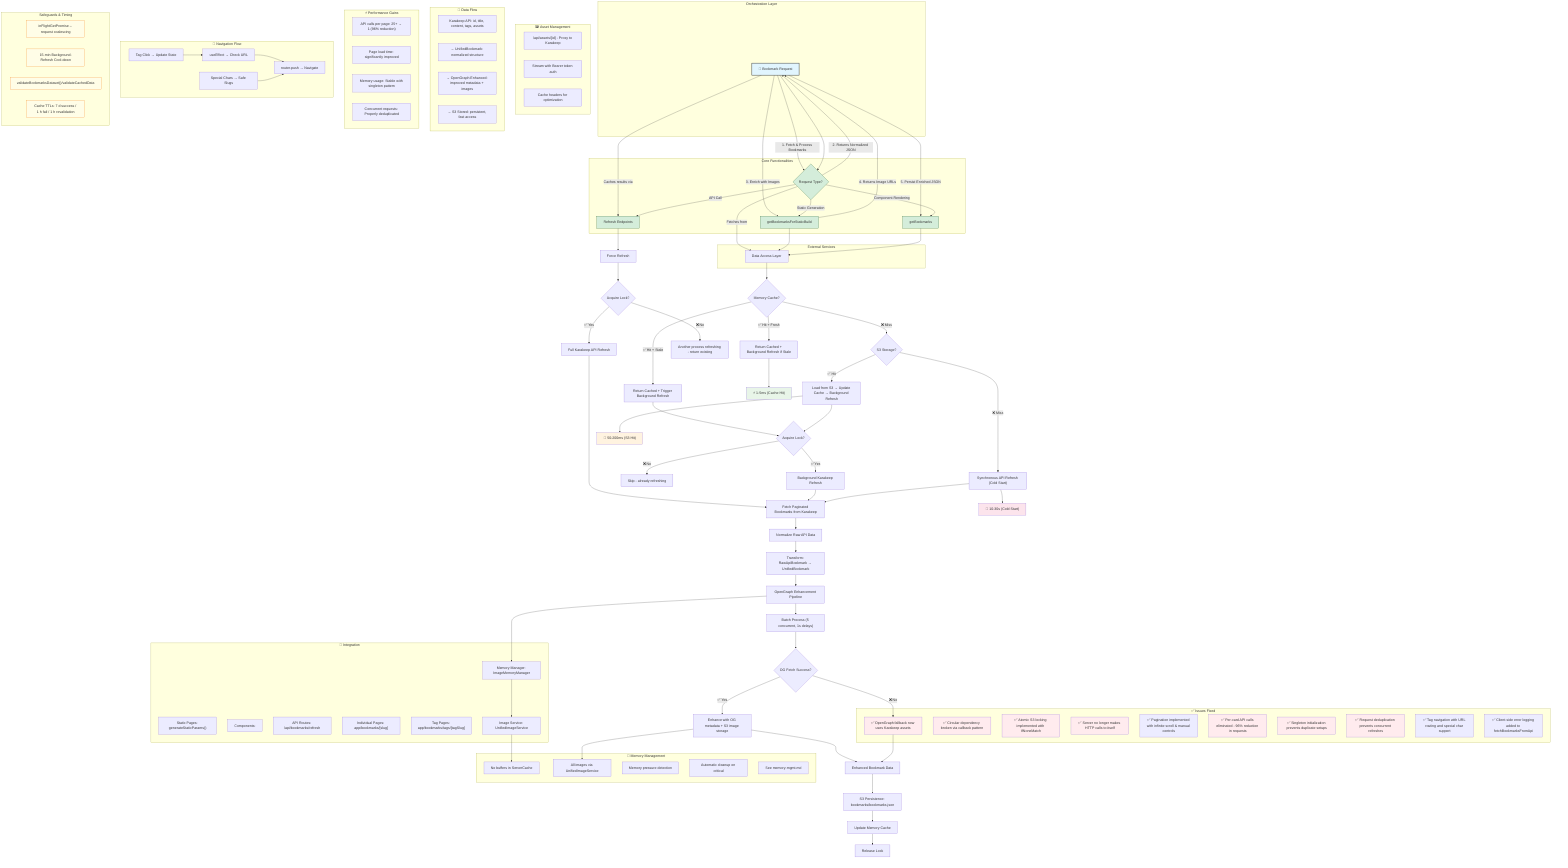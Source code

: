 graph TD
    subgraph "Orchestration Layer"
        A[Bookmarks Feature]
    end

    subgraph "Core Functionalities"
        B[json-handling]
        C[image-handling]
        D[s3-object-storage]
        E[caching]
    end

    subgraph "External Services"
        F[Karakeep API]
    end

    A -- "1. Fetch & Process Bookmarks" --> B
    B -- "Fetches from" --> F
    B -- "2. Returns Normalized JSON" --> A
    
    A -- "3. Enrich with Images" --> C
    C -- "4. Returns Image URLs" --> A
    
    A -- "5. Persist Enriched JSON" --> D
    
    A -- "Caches results via" --> E

    style A fill:#e1f5fe,stroke:#333,stroke-width:2px
    classDef core fill:#d4edda,stroke:#155724
    class B,C,D,E core;
    
    %% Entry Points
    A["📖 Bookmark Request"] --> B{Request Type?}
    B -->|Static Generation| C[getBookmarksForStaticBuild]
    B -->|Component Rendering| D[getBookmarks]
    B -->|API Call| E[Refresh Endpoints]
    
    %% Core Data Access - Priority Flow
    C --> F[Data Access Layer]
    D --> F
    E --> G[Force Refresh]
    
    F --> H{Memory Cache?}
    H -->|✅ Hit + Fresh| I["Return Cached + Background Refresh if Stale"]
    H -->|✅ Hit + Stale| J["Return Cached + Trigger Background Refresh"]
    H -->|❌ Miss| K{S3 Storage?}
    
    K -->|✅ Hit| L["Load from S3 → Update Cache → Background Refresh"]
    K -->|❌ Miss| M["Synchronous API Refresh (Cold Start)"]
    
    %% Lock Management - Critical Decision Point
    G --> N{Acquire Lock?}
    J --> O{Acquire Lock?}
    L --> O
    
    N -->|❌ No| P["Another process refreshing - return existing"]
    N -->|✅ Yes| Q[Full Karakeep API Refresh]
    O -->|❌ No| R["Skip - already refreshing"]
    O -->|✅ Yes| S[Background Karakeep Refresh]
    
    %% Karakeep API Integration
    Q --> T[Fetch Paginated Bookmarks from Karakeep]
    S --> T
    M --> T
    
    T --> U[Normalize Raw API Data]
    U --> V["Transform: RawApiBookmark → UnifiedBookmark"]
    V --> W[OpenGraph Enhancement Pipeline]
    
    %% OpenGraph Enhancement - Batch Processing
    W --> X["Batch Process (5 concurrent, 1s delays)"]
    X --> Y{OG Fetch Success?}
    Y -->|✅ Yes| Z[Enhance with OG metadata + S3 image storage]
    Y -->|❌ No| AA["Use Karakeep fallback images"]
    
    %% Asset Integration
    subgraph Assets ["🖼️ Asset Management"]
        BB["/api/assets/[id] - Proxy to Karakeep"]
        CC["Stream with Bearer token auth"]
        DD["Cache headers for optimization"]
    end
    
    %% Data Persistence
    Z --> EE[Enhanced Bookmark Data]
    AA --> EE
    EE --> FF[S3 Persistence: bookmarks/bookmarks.json]
    FF --> GG[Update Memory Cache]
    GG --> HH[Release Lock]
    
    %% Performance Characteristics
    I --> II["⚡ 1-5ms (Cache Hit)"]
    L --> JJ["🏃 50-200ms (S3 Hit)"]
    M --> KK["🐌 10-30s (Cold Start)"]
    
    %% Data Transformation Chain
    subgraph Transform ["🔄 Data Flow"]
        LL["Karakeep API: id, title, content, tags, assets"]
        MM["→ UnifiedBookmark: normalized structure"]
        NN["→ OpenGraph Enhanced: improved metadata + images"]
        OO["→ S3 Stored: persistent, fast access"]
    end
    
    %% Issues Resolved
    subgraph Resolved ["✅ Issues Fixed"]
        AA["✅ OpenGraph fallback now uses Karakeep assets"]
        PP["✅ Circular dependency broken via callback pattern"]
        QQ["✅ Atomic S3 locking implemented with IfNoneMatch"]
        RR["✅ Server no longer makes HTTP calls to itself"]
        SS["✅ Pagination implemented with infinite scroll & manual controls"]
        TT["✅ Per-card API calls eliminated - 96% reduction in requests"]
        UU["✅ Singleton initialization prevents duplicate setups"]
        VV["✅ Request deduplication prevents concurrent refreshes"]
        WW["✅ Tag navigation with URL routing and special char support"]
        XX["✅ Client-side error logging added to fetchBookmarksFromApi"]
    end
    
    %% Performance Improvements
    subgraph Performance ["⚡ Performance Gains"]
        W1["API calls per page: 25+ → 1 (96% reduction)"]
        W2["Page load time: significantly improved"]
        W3["Memory usage: Stable with singleton pattern"]
        W4["Concurrent requests: Properly deduplicated"]
    end
    
    %% Integration Points
    subgraph Integration ["🔗 Integration"]
        INT1["Static Pages: generateStaticParams()"]
        INT2["Components: <BookmarksServer />"]
        INT3["API Routes: /api/bookmarks/refresh"]
        INT4["Individual Pages: app/bookmarks/[slug]"]
        INT5["Tag Pages: app/bookmarks/tags/[tagSlug]"]
        INT6["Memory Manager: ImageMemoryManager"]
        INT7["Image Service: UnifiedImageService"]
    end
    
    %% Memory Management Integration
    subgraph MemoryMgmt ["🧠 Memory Management"]
        MEM1["No buffers in ServerCache"]
        MEM2["All images via UnifiedImageService"]
        MEM3["Memory pressure detection"]
        MEM4["Automatic cleanup on critical"]
        MEM5["See memory-mgmt.md"]
    end
    
    W --> INT6
    INT6 --> INT7
    INT7 --> MEM1
    Z --> MEM2
    
    %% Navigation Flow (NEW)
    subgraph Navigation ["🧭 Navigation Flow"]
        NAV1["Tag Click → Update State"]
        NAV2["useEffect → Check URL"]
        NAV3["router.push → Navigate"]
        NAV4["Special Chars → Safe Slugs"]
    end
    
    NAV1 --> NAV2
    NAV2 --> NAV3
    NAV4 --> NAV3
    
    %% Safeguards & Timing (NEW)
    subgraph "Safeguards & Timing"
        SAFE1["inFlightGetPromise – request coalescing"]
        SAFE2["15-min Background-Refresh Cool-down"]
        SAFE3["validateBookmarksDataset()/validateCachedData"]
        SAFE4["Cache TTLs: 7 d success / 1 h fail / 1 h revalidation"]
    end
    
    style A fill:#e1f5fe
    style AA fill:#ffebee
    style PP fill:#ffebee
    style QQ fill:#ffebee
    style RR fill:#ffebee
    style TT fill:#ffebee
    style UU fill:#ffebee
    style VV fill:#ffebee
    style II fill:#e8f5e8
    style JJ fill:#fff3e0
    style KK fill:#fce4ec
    style SAFE1 fill:#fffde7,stroke:#f57f17
    style SAFE2 fill:#fffde7,stroke:#f57f17
    style SAFE3 fill:#fffde7,stroke:#f57f17
    style SAFE4 fill:#fffde7,stroke:#f57f17